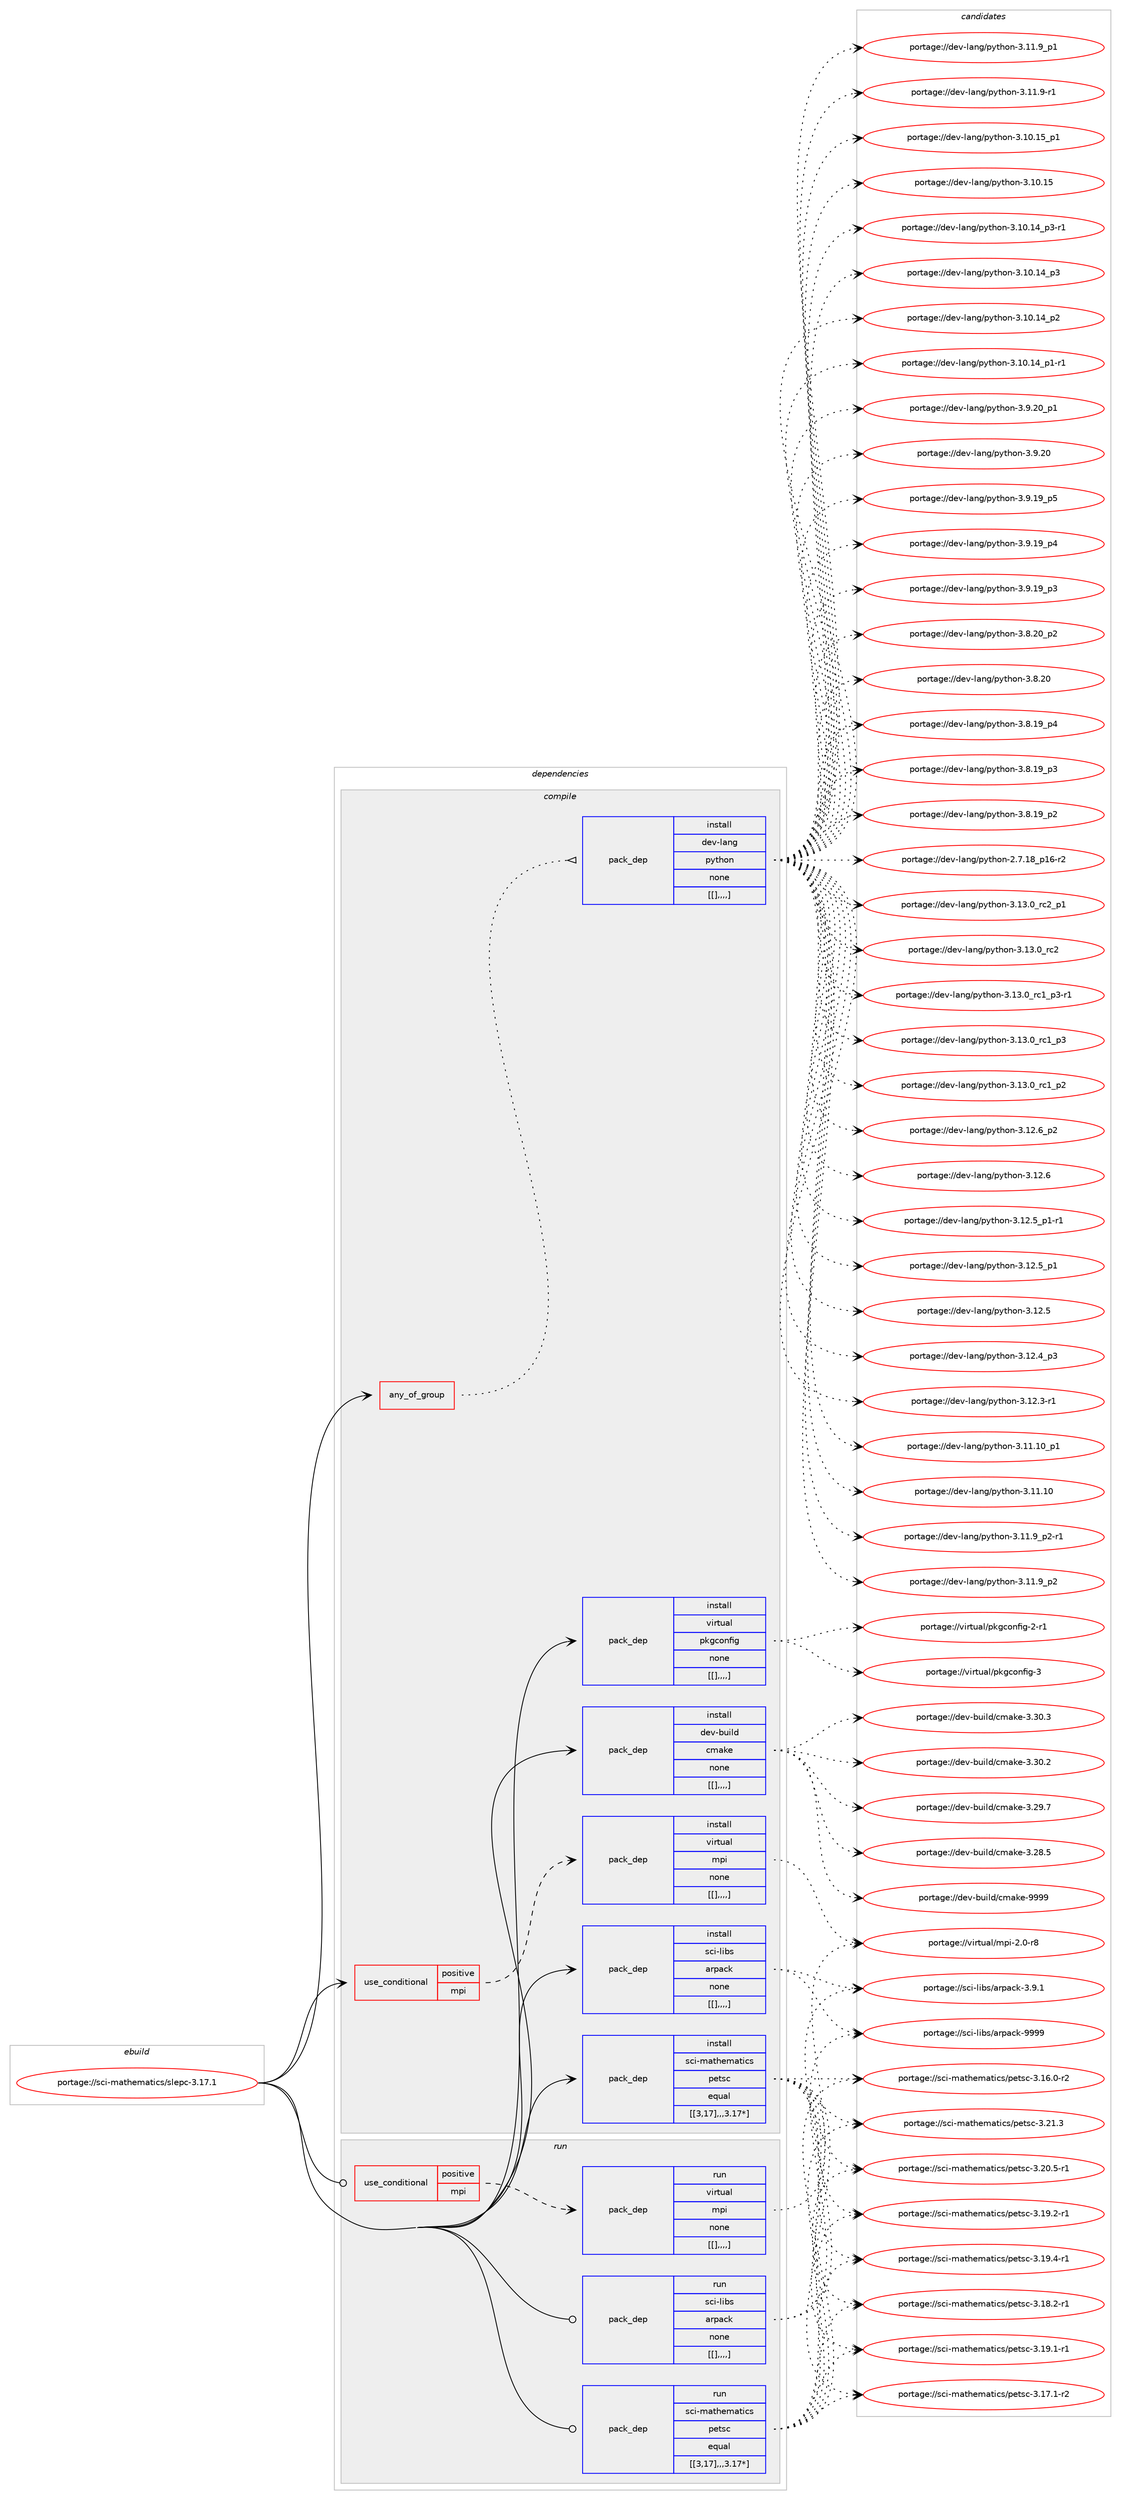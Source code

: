 digraph prolog {

# *************
# Graph options
# *************

newrank=true;
concentrate=true;
compound=true;
graph [rankdir=LR,fontname=Helvetica,fontsize=10,ranksep=1.5];#, ranksep=2.5, nodesep=0.2];
edge  [arrowhead=vee];
node  [fontname=Helvetica,fontsize=10];

# **********
# The ebuild
# **********

subgraph cluster_leftcol {
color=gray;
label=<<i>ebuild</i>>;
id [label="portage://sci-mathematics/slepc-3.17.1", color=red, width=4, href="../sci-mathematics/slepc-3.17.1.svg"];
}

# ****************
# The dependencies
# ****************

subgraph cluster_midcol {
color=gray;
label=<<i>dependencies</i>>;
subgraph cluster_compile {
fillcolor="#eeeeee";
style=filled;
label=<<i>compile</i>>;
subgraph any2719 {
dependency419823 [label=<<TABLE BORDER="0" CELLBORDER="1" CELLSPACING="0" CELLPADDING="4"><TR><TD CELLPADDING="10">any_of_group</TD></TR></TABLE>>, shape=none, color=red];subgraph pack304405 {
dependency419824 [label=<<TABLE BORDER="0" CELLBORDER="1" CELLSPACING="0" CELLPADDING="4" WIDTH="220"><TR><TD ROWSPAN="6" CELLPADDING="30">pack_dep</TD></TR><TR><TD WIDTH="110">install</TD></TR><TR><TD>dev-lang</TD></TR><TR><TD>python</TD></TR><TR><TD>none</TD></TR><TR><TD>[[],,,,]</TD></TR></TABLE>>, shape=none, color=blue];
}
dependency419823:e -> dependency419824:w [weight=20,style="dotted",arrowhead="oinv"];
}
id:e -> dependency419823:w [weight=20,style="solid",arrowhead="vee"];
subgraph cond112500 {
dependency419825 [label=<<TABLE BORDER="0" CELLBORDER="1" CELLSPACING="0" CELLPADDING="4"><TR><TD ROWSPAN="3" CELLPADDING="10">use_conditional</TD></TR><TR><TD>positive</TD></TR><TR><TD>mpi</TD></TR></TABLE>>, shape=none, color=red];
subgraph pack304406 {
dependency419826 [label=<<TABLE BORDER="0" CELLBORDER="1" CELLSPACING="0" CELLPADDING="4" WIDTH="220"><TR><TD ROWSPAN="6" CELLPADDING="30">pack_dep</TD></TR><TR><TD WIDTH="110">install</TD></TR><TR><TD>virtual</TD></TR><TR><TD>mpi</TD></TR><TR><TD>none</TD></TR><TR><TD>[[],,,,]</TD></TR></TABLE>>, shape=none, color=blue];
}
dependency419825:e -> dependency419826:w [weight=20,style="dashed",arrowhead="vee"];
}
id:e -> dependency419825:w [weight=20,style="solid",arrowhead="vee"];
subgraph pack304407 {
dependency419827 [label=<<TABLE BORDER="0" CELLBORDER="1" CELLSPACING="0" CELLPADDING="4" WIDTH="220"><TR><TD ROWSPAN="6" CELLPADDING="30">pack_dep</TD></TR><TR><TD WIDTH="110">install</TD></TR><TR><TD>dev-build</TD></TR><TR><TD>cmake</TD></TR><TR><TD>none</TD></TR><TR><TD>[[],,,,]</TD></TR></TABLE>>, shape=none, color=blue];
}
id:e -> dependency419827:w [weight=20,style="solid",arrowhead="vee"];
subgraph pack304408 {
dependency419828 [label=<<TABLE BORDER="0" CELLBORDER="1" CELLSPACING="0" CELLPADDING="4" WIDTH="220"><TR><TD ROWSPAN="6" CELLPADDING="30">pack_dep</TD></TR><TR><TD WIDTH="110">install</TD></TR><TR><TD>sci-libs</TD></TR><TR><TD>arpack</TD></TR><TR><TD>none</TD></TR><TR><TD>[[],,,,]</TD></TR></TABLE>>, shape=none, color=blue];
}
id:e -> dependency419828:w [weight=20,style="solid",arrowhead="vee"];
subgraph pack304409 {
dependency419829 [label=<<TABLE BORDER="0" CELLBORDER="1" CELLSPACING="0" CELLPADDING="4" WIDTH="220"><TR><TD ROWSPAN="6" CELLPADDING="30">pack_dep</TD></TR><TR><TD WIDTH="110">install</TD></TR><TR><TD>sci-mathematics</TD></TR><TR><TD>petsc</TD></TR><TR><TD>equal</TD></TR><TR><TD>[[3,17],,,3.17*]</TD></TR></TABLE>>, shape=none, color=blue];
}
id:e -> dependency419829:w [weight=20,style="solid",arrowhead="vee"];
subgraph pack304410 {
dependency419830 [label=<<TABLE BORDER="0" CELLBORDER="1" CELLSPACING="0" CELLPADDING="4" WIDTH="220"><TR><TD ROWSPAN="6" CELLPADDING="30">pack_dep</TD></TR><TR><TD WIDTH="110">install</TD></TR><TR><TD>virtual</TD></TR><TR><TD>pkgconfig</TD></TR><TR><TD>none</TD></TR><TR><TD>[[],,,,]</TD></TR></TABLE>>, shape=none, color=blue];
}
id:e -> dependency419830:w [weight=20,style="solid",arrowhead="vee"];
}
subgraph cluster_compileandrun {
fillcolor="#eeeeee";
style=filled;
label=<<i>compile and run</i>>;
}
subgraph cluster_run {
fillcolor="#eeeeee";
style=filled;
label=<<i>run</i>>;
subgraph cond112501 {
dependency419831 [label=<<TABLE BORDER="0" CELLBORDER="1" CELLSPACING="0" CELLPADDING="4"><TR><TD ROWSPAN="3" CELLPADDING="10">use_conditional</TD></TR><TR><TD>positive</TD></TR><TR><TD>mpi</TD></TR></TABLE>>, shape=none, color=red];
subgraph pack304411 {
dependency419832 [label=<<TABLE BORDER="0" CELLBORDER="1" CELLSPACING="0" CELLPADDING="4" WIDTH="220"><TR><TD ROWSPAN="6" CELLPADDING="30">pack_dep</TD></TR><TR><TD WIDTH="110">run</TD></TR><TR><TD>virtual</TD></TR><TR><TD>mpi</TD></TR><TR><TD>none</TD></TR><TR><TD>[[],,,,]</TD></TR></TABLE>>, shape=none, color=blue];
}
dependency419831:e -> dependency419832:w [weight=20,style="dashed",arrowhead="vee"];
}
id:e -> dependency419831:w [weight=20,style="solid",arrowhead="odot"];
subgraph pack304412 {
dependency419833 [label=<<TABLE BORDER="0" CELLBORDER="1" CELLSPACING="0" CELLPADDING="4" WIDTH="220"><TR><TD ROWSPAN="6" CELLPADDING="30">pack_dep</TD></TR><TR><TD WIDTH="110">run</TD></TR><TR><TD>sci-libs</TD></TR><TR><TD>arpack</TD></TR><TR><TD>none</TD></TR><TR><TD>[[],,,,]</TD></TR></TABLE>>, shape=none, color=blue];
}
id:e -> dependency419833:w [weight=20,style="solid",arrowhead="odot"];
subgraph pack304413 {
dependency419834 [label=<<TABLE BORDER="0" CELLBORDER="1" CELLSPACING="0" CELLPADDING="4" WIDTH="220"><TR><TD ROWSPAN="6" CELLPADDING="30">pack_dep</TD></TR><TR><TD WIDTH="110">run</TD></TR><TR><TD>sci-mathematics</TD></TR><TR><TD>petsc</TD></TR><TR><TD>equal</TD></TR><TR><TD>[[3,17],,,3.17*]</TD></TR></TABLE>>, shape=none, color=blue];
}
id:e -> dependency419834:w [weight=20,style="solid",arrowhead="odot"];
}
}

# **************
# The candidates
# **************

subgraph cluster_choices {
rank=same;
color=gray;
label=<<i>candidates</i>>;

subgraph choice304405 {
color=black;
nodesep=1;
choice100101118451089711010347112121116104111110455146495146489511499509511249 [label="portage://dev-lang/python-3.13.0_rc2_p1", color=red, width=4,href="../dev-lang/python-3.13.0_rc2_p1.svg"];
choice10010111845108971101034711212111610411111045514649514648951149950 [label="portage://dev-lang/python-3.13.0_rc2", color=red, width=4,href="../dev-lang/python-3.13.0_rc2.svg"];
choice1001011184510897110103471121211161041111104551464951464895114994995112514511449 [label="portage://dev-lang/python-3.13.0_rc1_p3-r1", color=red, width=4,href="../dev-lang/python-3.13.0_rc1_p3-r1.svg"];
choice100101118451089711010347112121116104111110455146495146489511499499511251 [label="portage://dev-lang/python-3.13.0_rc1_p3", color=red, width=4,href="../dev-lang/python-3.13.0_rc1_p3.svg"];
choice100101118451089711010347112121116104111110455146495146489511499499511250 [label="portage://dev-lang/python-3.13.0_rc1_p2", color=red, width=4,href="../dev-lang/python-3.13.0_rc1_p2.svg"];
choice100101118451089711010347112121116104111110455146495046549511250 [label="portage://dev-lang/python-3.12.6_p2", color=red, width=4,href="../dev-lang/python-3.12.6_p2.svg"];
choice10010111845108971101034711212111610411111045514649504654 [label="portage://dev-lang/python-3.12.6", color=red, width=4,href="../dev-lang/python-3.12.6.svg"];
choice1001011184510897110103471121211161041111104551464950465395112494511449 [label="portage://dev-lang/python-3.12.5_p1-r1", color=red, width=4,href="../dev-lang/python-3.12.5_p1-r1.svg"];
choice100101118451089711010347112121116104111110455146495046539511249 [label="portage://dev-lang/python-3.12.5_p1", color=red, width=4,href="../dev-lang/python-3.12.5_p1.svg"];
choice10010111845108971101034711212111610411111045514649504653 [label="portage://dev-lang/python-3.12.5", color=red, width=4,href="../dev-lang/python-3.12.5.svg"];
choice100101118451089711010347112121116104111110455146495046529511251 [label="portage://dev-lang/python-3.12.4_p3", color=red, width=4,href="../dev-lang/python-3.12.4_p3.svg"];
choice100101118451089711010347112121116104111110455146495046514511449 [label="portage://dev-lang/python-3.12.3-r1", color=red, width=4,href="../dev-lang/python-3.12.3-r1.svg"];
choice10010111845108971101034711212111610411111045514649494649489511249 [label="portage://dev-lang/python-3.11.10_p1", color=red, width=4,href="../dev-lang/python-3.11.10_p1.svg"];
choice1001011184510897110103471121211161041111104551464949464948 [label="portage://dev-lang/python-3.11.10", color=red, width=4,href="../dev-lang/python-3.11.10.svg"];
choice1001011184510897110103471121211161041111104551464949465795112504511449 [label="portage://dev-lang/python-3.11.9_p2-r1", color=red, width=4,href="../dev-lang/python-3.11.9_p2-r1.svg"];
choice100101118451089711010347112121116104111110455146494946579511250 [label="portage://dev-lang/python-3.11.9_p2", color=red, width=4,href="../dev-lang/python-3.11.9_p2.svg"];
choice100101118451089711010347112121116104111110455146494946579511249 [label="portage://dev-lang/python-3.11.9_p1", color=red, width=4,href="../dev-lang/python-3.11.9_p1.svg"];
choice100101118451089711010347112121116104111110455146494946574511449 [label="portage://dev-lang/python-3.11.9-r1", color=red, width=4,href="../dev-lang/python-3.11.9-r1.svg"];
choice10010111845108971101034711212111610411111045514649484649539511249 [label="portage://dev-lang/python-3.10.15_p1", color=red, width=4,href="../dev-lang/python-3.10.15_p1.svg"];
choice1001011184510897110103471121211161041111104551464948464953 [label="portage://dev-lang/python-3.10.15", color=red, width=4,href="../dev-lang/python-3.10.15.svg"];
choice100101118451089711010347112121116104111110455146494846495295112514511449 [label="portage://dev-lang/python-3.10.14_p3-r1", color=red, width=4,href="../dev-lang/python-3.10.14_p3-r1.svg"];
choice10010111845108971101034711212111610411111045514649484649529511251 [label="portage://dev-lang/python-3.10.14_p3", color=red, width=4,href="../dev-lang/python-3.10.14_p3.svg"];
choice10010111845108971101034711212111610411111045514649484649529511250 [label="portage://dev-lang/python-3.10.14_p2", color=red, width=4,href="../dev-lang/python-3.10.14_p2.svg"];
choice100101118451089711010347112121116104111110455146494846495295112494511449 [label="portage://dev-lang/python-3.10.14_p1-r1", color=red, width=4,href="../dev-lang/python-3.10.14_p1-r1.svg"];
choice100101118451089711010347112121116104111110455146574650489511249 [label="portage://dev-lang/python-3.9.20_p1", color=red, width=4,href="../dev-lang/python-3.9.20_p1.svg"];
choice10010111845108971101034711212111610411111045514657465048 [label="portage://dev-lang/python-3.9.20", color=red, width=4,href="../dev-lang/python-3.9.20.svg"];
choice100101118451089711010347112121116104111110455146574649579511253 [label="portage://dev-lang/python-3.9.19_p5", color=red, width=4,href="../dev-lang/python-3.9.19_p5.svg"];
choice100101118451089711010347112121116104111110455146574649579511252 [label="portage://dev-lang/python-3.9.19_p4", color=red, width=4,href="../dev-lang/python-3.9.19_p4.svg"];
choice100101118451089711010347112121116104111110455146574649579511251 [label="portage://dev-lang/python-3.9.19_p3", color=red, width=4,href="../dev-lang/python-3.9.19_p3.svg"];
choice100101118451089711010347112121116104111110455146564650489511250 [label="portage://dev-lang/python-3.8.20_p2", color=red, width=4,href="../dev-lang/python-3.8.20_p2.svg"];
choice10010111845108971101034711212111610411111045514656465048 [label="portage://dev-lang/python-3.8.20", color=red, width=4,href="../dev-lang/python-3.8.20.svg"];
choice100101118451089711010347112121116104111110455146564649579511252 [label="portage://dev-lang/python-3.8.19_p4", color=red, width=4,href="../dev-lang/python-3.8.19_p4.svg"];
choice100101118451089711010347112121116104111110455146564649579511251 [label="portage://dev-lang/python-3.8.19_p3", color=red, width=4,href="../dev-lang/python-3.8.19_p3.svg"];
choice100101118451089711010347112121116104111110455146564649579511250 [label="portage://dev-lang/python-3.8.19_p2", color=red, width=4,href="../dev-lang/python-3.8.19_p2.svg"];
choice100101118451089711010347112121116104111110455046554649569511249544511450 [label="portage://dev-lang/python-2.7.18_p16-r2", color=red, width=4,href="../dev-lang/python-2.7.18_p16-r2.svg"];
dependency419824:e -> choice100101118451089711010347112121116104111110455146495146489511499509511249:w [style=dotted,weight="100"];
dependency419824:e -> choice10010111845108971101034711212111610411111045514649514648951149950:w [style=dotted,weight="100"];
dependency419824:e -> choice1001011184510897110103471121211161041111104551464951464895114994995112514511449:w [style=dotted,weight="100"];
dependency419824:e -> choice100101118451089711010347112121116104111110455146495146489511499499511251:w [style=dotted,weight="100"];
dependency419824:e -> choice100101118451089711010347112121116104111110455146495146489511499499511250:w [style=dotted,weight="100"];
dependency419824:e -> choice100101118451089711010347112121116104111110455146495046549511250:w [style=dotted,weight="100"];
dependency419824:e -> choice10010111845108971101034711212111610411111045514649504654:w [style=dotted,weight="100"];
dependency419824:e -> choice1001011184510897110103471121211161041111104551464950465395112494511449:w [style=dotted,weight="100"];
dependency419824:e -> choice100101118451089711010347112121116104111110455146495046539511249:w [style=dotted,weight="100"];
dependency419824:e -> choice10010111845108971101034711212111610411111045514649504653:w [style=dotted,weight="100"];
dependency419824:e -> choice100101118451089711010347112121116104111110455146495046529511251:w [style=dotted,weight="100"];
dependency419824:e -> choice100101118451089711010347112121116104111110455146495046514511449:w [style=dotted,weight="100"];
dependency419824:e -> choice10010111845108971101034711212111610411111045514649494649489511249:w [style=dotted,weight="100"];
dependency419824:e -> choice1001011184510897110103471121211161041111104551464949464948:w [style=dotted,weight="100"];
dependency419824:e -> choice1001011184510897110103471121211161041111104551464949465795112504511449:w [style=dotted,weight="100"];
dependency419824:e -> choice100101118451089711010347112121116104111110455146494946579511250:w [style=dotted,weight="100"];
dependency419824:e -> choice100101118451089711010347112121116104111110455146494946579511249:w [style=dotted,weight="100"];
dependency419824:e -> choice100101118451089711010347112121116104111110455146494946574511449:w [style=dotted,weight="100"];
dependency419824:e -> choice10010111845108971101034711212111610411111045514649484649539511249:w [style=dotted,weight="100"];
dependency419824:e -> choice1001011184510897110103471121211161041111104551464948464953:w [style=dotted,weight="100"];
dependency419824:e -> choice100101118451089711010347112121116104111110455146494846495295112514511449:w [style=dotted,weight="100"];
dependency419824:e -> choice10010111845108971101034711212111610411111045514649484649529511251:w [style=dotted,weight="100"];
dependency419824:e -> choice10010111845108971101034711212111610411111045514649484649529511250:w [style=dotted,weight="100"];
dependency419824:e -> choice100101118451089711010347112121116104111110455146494846495295112494511449:w [style=dotted,weight="100"];
dependency419824:e -> choice100101118451089711010347112121116104111110455146574650489511249:w [style=dotted,weight="100"];
dependency419824:e -> choice10010111845108971101034711212111610411111045514657465048:w [style=dotted,weight="100"];
dependency419824:e -> choice100101118451089711010347112121116104111110455146574649579511253:w [style=dotted,weight="100"];
dependency419824:e -> choice100101118451089711010347112121116104111110455146574649579511252:w [style=dotted,weight="100"];
dependency419824:e -> choice100101118451089711010347112121116104111110455146574649579511251:w [style=dotted,weight="100"];
dependency419824:e -> choice100101118451089711010347112121116104111110455146564650489511250:w [style=dotted,weight="100"];
dependency419824:e -> choice10010111845108971101034711212111610411111045514656465048:w [style=dotted,weight="100"];
dependency419824:e -> choice100101118451089711010347112121116104111110455146564649579511252:w [style=dotted,weight="100"];
dependency419824:e -> choice100101118451089711010347112121116104111110455146564649579511251:w [style=dotted,weight="100"];
dependency419824:e -> choice100101118451089711010347112121116104111110455146564649579511250:w [style=dotted,weight="100"];
dependency419824:e -> choice100101118451089711010347112121116104111110455046554649569511249544511450:w [style=dotted,weight="100"];
}
subgraph choice304406 {
color=black;
nodesep=1;
choice1181051141161179710847109112105455046484511456 [label="portage://virtual/mpi-2.0-r8", color=red, width=4,href="../virtual/mpi-2.0-r8.svg"];
dependency419826:e -> choice1181051141161179710847109112105455046484511456:w [style=dotted,weight="100"];
}
subgraph choice304407 {
color=black;
nodesep=1;
choice10010111845981171051081004799109971071014557575757 [label="portage://dev-build/cmake-9999", color=red, width=4,href="../dev-build/cmake-9999.svg"];
choice100101118459811710510810047991099710710145514651484651 [label="portage://dev-build/cmake-3.30.3", color=red, width=4,href="../dev-build/cmake-3.30.3.svg"];
choice100101118459811710510810047991099710710145514651484650 [label="portage://dev-build/cmake-3.30.2", color=red, width=4,href="../dev-build/cmake-3.30.2.svg"];
choice100101118459811710510810047991099710710145514650574655 [label="portage://dev-build/cmake-3.29.7", color=red, width=4,href="../dev-build/cmake-3.29.7.svg"];
choice100101118459811710510810047991099710710145514650564653 [label="portage://dev-build/cmake-3.28.5", color=red, width=4,href="../dev-build/cmake-3.28.5.svg"];
dependency419827:e -> choice10010111845981171051081004799109971071014557575757:w [style=dotted,weight="100"];
dependency419827:e -> choice100101118459811710510810047991099710710145514651484651:w [style=dotted,weight="100"];
dependency419827:e -> choice100101118459811710510810047991099710710145514651484650:w [style=dotted,weight="100"];
dependency419827:e -> choice100101118459811710510810047991099710710145514650574655:w [style=dotted,weight="100"];
dependency419827:e -> choice100101118459811710510810047991099710710145514650564653:w [style=dotted,weight="100"];
}
subgraph choice304408 {
color=black;
nodesep=1;
choice115991054510810598115479711411297991074557575757 [label="portage://sci-libs/arpack-9999", color=red, width=4,href="../sci-libs/arpack-9999.svg"];
choice11599105451081059811547971141129799107455146574649 [label="portage://sci-libs/arpack-3.9.1", color=red, width=4,href="../sci-libs/arpack-3.9.1.svg"];
dependency419828:e -> choice115991054510810598115479711411297991074557575757:w [style=dotted,weight="100"];
dependency419828:e -> choice11599105451081059811547971141129799107455146574649:w [style=dotted,weight="100"];
}
subgraph choice304409 {
color=black;
nodesep=1;
choice1159910545109971161041011099711610599115471121011161159945514650494651 [label="portage://sci-mathematics/petsc-3.21.3", color=red, width=4,href="../sci-mathematics/petsc-3.21.3.svg"];
choice11599105451099711610410110997116105991154711210111611599455146504846534511449 [label="portage://sci-mathematics/petsc-3.20.5-r1", color=red, width=4,href="../sci-mathematics/petsc-3.20.5-r1.svg"];
choice11599105451099711610410110997116105991154711210111611599455146495746524511449 [label="portage://sci-mathematics/petsc-3.19.4-r1", color=red, width=4,href="../sci-mathematics/petsc-3.19.4-r1.svg"];
choice11599105451099711610410110997116105991154711210111611599455146495746504511449 [label="portage://sci-mathematics/petsc-3.19.2-r1", color=red, width=4,href="../sci-mathematics/petsc-3.19.2-r1.svg"];
choice11599105451099711610410110997116105991154711210111611599455146495746494511449 [label="portage://sci-mathematics/petsc-3.19.1-r1", color=red, width=4,href="../sci-mathematics/petsc-3.19.1-r1.svg"];
choice11599105451099711610410110997116105991154711210111611599455146495646504511449 [label="portage://sci-mathematics/petsc-3.18.2-r1", color=red, width=4,href="../sci-mathematics/petsc-3.18.2-r1.svg"];
choice11599105451099711610410110997116105991154711210111611599455146495546494511450 [label="portage://sci-mathematics/petsc-3.17.1-r2", color=red, width=4,href="../sci-mathematics/petsc-3.17.1-r2.svg"];
choice11599105451099711610410110997116105991154711210111611599455146495446484511450 [label="portage://sci-mathematics/petsc-3.16.0-r2", color=red, width=4,href="../sci-mathematics/petsc-3.16.0-r2.svg"];
dependency419829:e -> choice1159910545109971161041011099711610599115471121011161159945514650494651:w [style=dotted,weight="100"];
dependency419829:e -> choice11599105451099711610410110997116105991154711210111611599455146504846534511449:w [style=dotted,weight="100"];
dependency419829:e -> choice11599105451099711610410110997116105991154711210111611599455146495746524511449:w [style=dotted,weight="100"];
dependency419829:e -> choice11599105451099711610410110997116105991154711210111611599455146495746504511449:w [style=dotted,weight="100"];
dependency419829:e -> choice11599105451099711610410110997116105991154711210111611599455146495746494511449:w [style=dotted,weight="100"];
dependency419829:e -> choice11599105451099711610410110997116105991154711210111611599455146495646504511449:w [style=dotted,weight="100"];
dependency419829:e -> choice11599105451099711610410110997116105991154711210111611599455146495546494511450:w [style=dotted,weight="100"];
dependency419829:e -> choice11599105451099711610410110997116105991154711210111611599455146495446484511450:w [style=dotted,weight="100"];
}
subgraph choice304410 {
color=black;
nodesep=1;
choice1181051141161179710847112107103991111101021051034551 [label="portage://virtual/pkgconfig-3", color=red, width=4,href="../virtual/pkgconfig-3.svg"];
choice11810511411611797108471121071039911111010210510345504511449 [label="portage://virtual/pkgconfig-2-r1", color=red, width=4,href="../virtual/pkgconfig-2-r1.svg"];
dependency419830:e -> choice1181051141161179710847112107103991111101021051034551:w [style=dotted,weight="100"];
dependency419830:e -> choice11810511411611797108471121071039911111010210510345504511449:w [style=dotted,weight="100"];
}
subgraph choice304411 {
color=black;
nodesep=1;
choice1181051141161179710847109112105455046484511456 [label="portage://virtual/mpi-2.0-r8", color=red, width=4,href="../virtual/mpi-2.0-r8.svg"];
dependency419832:e -> choice1181051141161179710847109112105455046484511456:w [style=dotted,weight="100"];
}
subgraph choice304412 {
color=black;
nodesep=1;
choice115991054510810598115479711411297991074557575757 [label="portage://sci-libs/arpack-9999", color=red, width=4,href="../sci-libs/arpack-9999.svg"];
choice11599105451081059811547971141129799107455146574649 [label="portage://sci-libs/arpack-3.9.1", color=red, width=4,href="../sci-libs/arpack-3.9.1.svg"];
dependency419833:e -> choice115991054510810598115479711411297991074557575757:w [style=dotted,weight="100"];
dependency419833:e -> choice11599105451081059811547971141129799107455146574649:w [style=dotted,weight="100"];
}
subgraph choice304413 {
color=black;
nodesep=1;
choice1159910545109971161041011099711610599115471121011161159945514650494651 [label="portage://sci-mathematics/petsc-3.21.3", color=red, width=4,href="../sci-mathematics/petsc-3.21.3.svg"];
choice11599105451099711610410110997116105991154711210111611599455146504846534511449 [label="portage://sci-mathematics/petsc-3.20.5-r1", color=red, width=4,href="../sci-mathematics/petsc-3.20.5-r1.svg"];
choice11599105451099711610410110997116105991154711210111611599455146495746524511449 [label="portage://sci-mathematics/petsc-3.19.4-r1", color=red, width=4,href="../sci-mathematics/petsc-3.19.4-r1.svg"];
choice11599105451099711610410110997116105991154711210111611599455146495746504511449 [label="portage://sci-mathematics/petsc-3.19.2-r1", color=red, width=4,href="../sci-mathematics/petsc-3.19.2-r1.svg"];
choice11599105451099711610410110997116105991154711210111611599455146495746494511449 [label="portage://sci-mathematics/petsc-3.19.1-r1", color=red, width=4,href="../sci-mathematics/petsc-3.19.1-r1.svg"];
choice11599105451099711610410110997116105991154711210111611599455146495646504511449 [label="portage://sci-mathematics/petsc-3.18.2-r1", color=red, width=4,href="../sci-mathematics/petsc-3.18.2-r1.svg"];
choice11599105451099711610410110997116105991154711210111611599455146495546494511450 [label="portage://sci-mathematics/petsc-3.17.1-r2", color=red, width=4,href="../sci-mathematics/petsc-3.17.1-r2.svg"];
choice11599105451099711610410110997116105991154711210111611599455146495446484511450 [label="portage://sci-mathematics/petsc-3.16.0-r2", color=red, width=4,href="../sci-mathematics/petsc-3.16.0-r2.svg"];
dependency419834:e -> choice1159910545109971161041011099711610599115471121011161159945514650494651:w [style=dotted,weight="100"];
dependency419834:e -> choice11599105451099711610410110997116105991154711210111611599455146504846534511449:w [style=dotted,weight="100"];
dependency419834:e -> choice11599105451099711610410110997116105991154711210111611599455146495746524511449:w [style=dotted,weight="100"];
dependency419834:e -> choice11599105451099711610410110997116105991154711210111611599455146495746504511449:w [style=dotted,weight="100"];
dependency419834:e -> choice11599105451099711610410110997116105991154711210111611599455146495746494511449:w [style=dotted,weight="100"];
dependency419834:e -> choice11599105451099711610410110997116105991154711210111611599455146495646504511449:w [style=dotted,weight="100"];
dependency419834:e -> choice11599105451099711610410110997116105991154711210111611599455146495546494511450:w [style=dotted,weight="100"];
dependency419834:e -> choice11599105451099711610410110997116105991154711210111611599455146495446484511450:w [style=dotted,weight="100"];
}
}

}
